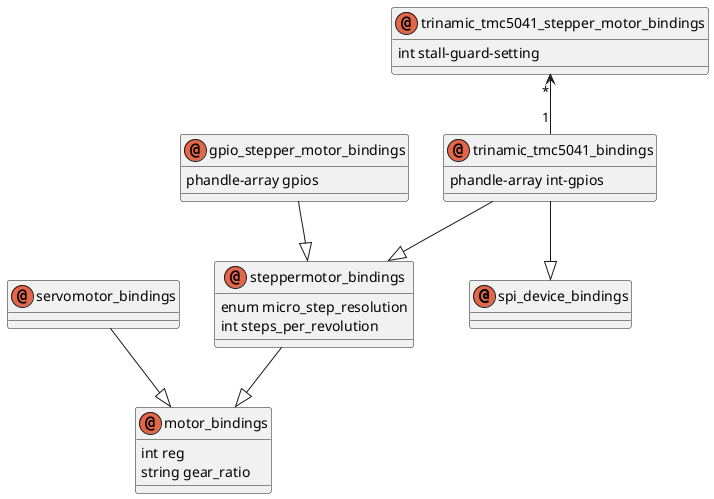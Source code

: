 @startuml
'https://plantuml.com/class-diagram

annotation spi_device_bindings{
}

annotation trinamic_tmc5041_stepper_motor_bindings{
	int stall-guard-setting
}

annotation motor_bindings {
	int reg
	string gear_ratio
}
annotation steppermotor_bindings {
	enum micro_step_resolution
	int steps_per_revolution
}
annotation servomotor_bindings
annotation trinamic_tmc5041_bindings{
	phandle-array int-gpios
}

annotation gpio_stepper_motor_bindings {
	phandle-array gpios
}

steppermotor_bindings --|> motor_bindings
servomotor_bindings --|> motor_bindings
trinamic_tmc5041_bindings --|> steppermotor_bindings
trinamic_tmc5041_bindings --|> spi_device_bindings
gpio_stepper_motor_bindings --|> steppermotor_bindings
trinamic_tmc5041_stepper_motor_bindings "*" <-- "1" trinamic_tmc5041_bindings
@enduml
